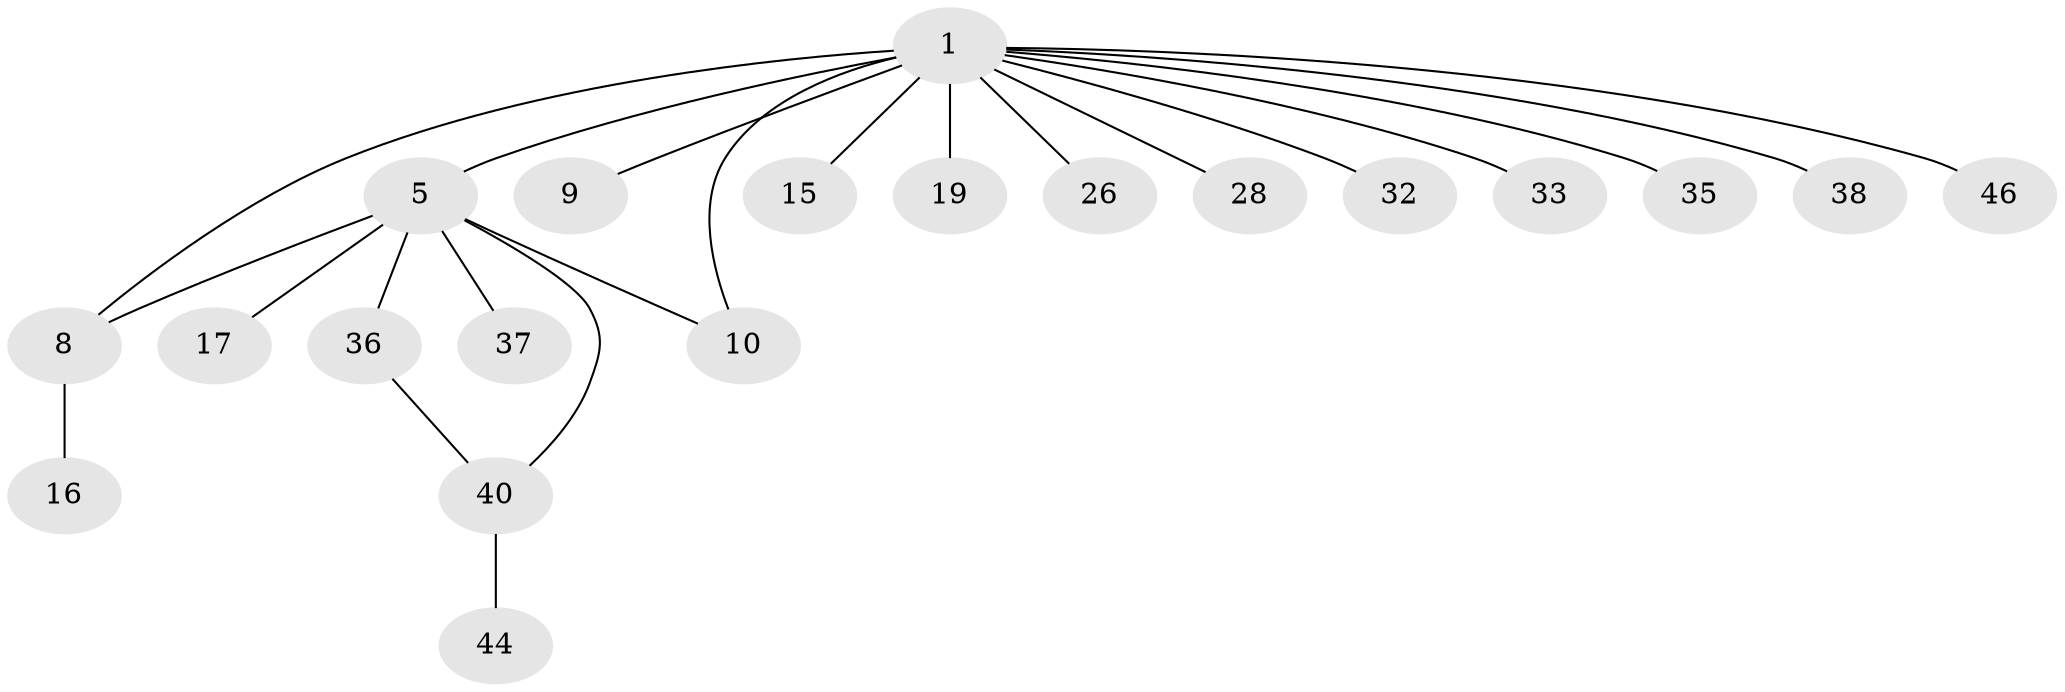 // original degree distribution, {4: 0.0392156862745098, 7: 0.0784313725490196, 8: 0.0196078431372549, 2: 0.19607843137254902, 3: 0.0784313725490196, 5: 0.0196078431372549, 1: 0.5686274509803921}
// Generated by graph-tools (version 1.1) at 2025/18/03/04/25 18:18:10]
// undirected, 20 vertices, 22 edges
graph export_dot {
graph [start="1"]
  node [color=gray90,style=filled];
  1 [super="+4+2+30"];
  5 [super="+6+7"];
  8 [super="+11+25+49+50+23"];
  9 [super="+31+13"];
  10 [super="+14+34+20"];
  15;
  16;
  17;
  19 [super="+22"];
  26;
  28;
  32;
  33;
  35;
  36;
  37;
  38 [super="+39"];
  40 [super="+43+47"];
  44;
  46;
  1 -- 19 [weight=2];
  1 -- 32;
  1 -- 35;
  1 -- 9;
  1 -- 5 [weight=2];
  1 -- 33;
  1 -- 38;
  1 -- 10;
  1 -- 46;
  1 -- 15;
  1 -- 26;
  1 -- 28;
  1 -- 8;
  5 -- 8;
  5 -- 36;
  5 -- 37;
  5 -- 40;
  5 -- 10;
  5 -- 17;
  8 -- 16;
  36 -- 40;
  40 -- 44;
}
